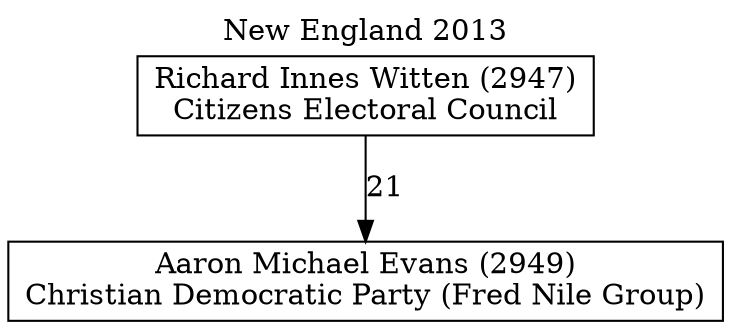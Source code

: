 // House preference flow
digraph "Aaron Michael Evans (2949)_New England_2013" {
	graph [label="New England 2013" labelloc=t mclimit=10]
	node [shape=box]
	"Aaron Michael Evans (2949)" [label="Aaron Michael Evans (2949)
Christian Democratic Party (Fred Nile Group)"]
	"Richard Innes Witten (2947)" [label="Richard Innes Witten (2947)
Citizens Electoral Council"]
	"Richard Innes Witten (2947)" -> "Aaron Michael Evans (2949)" [label=21]
}
